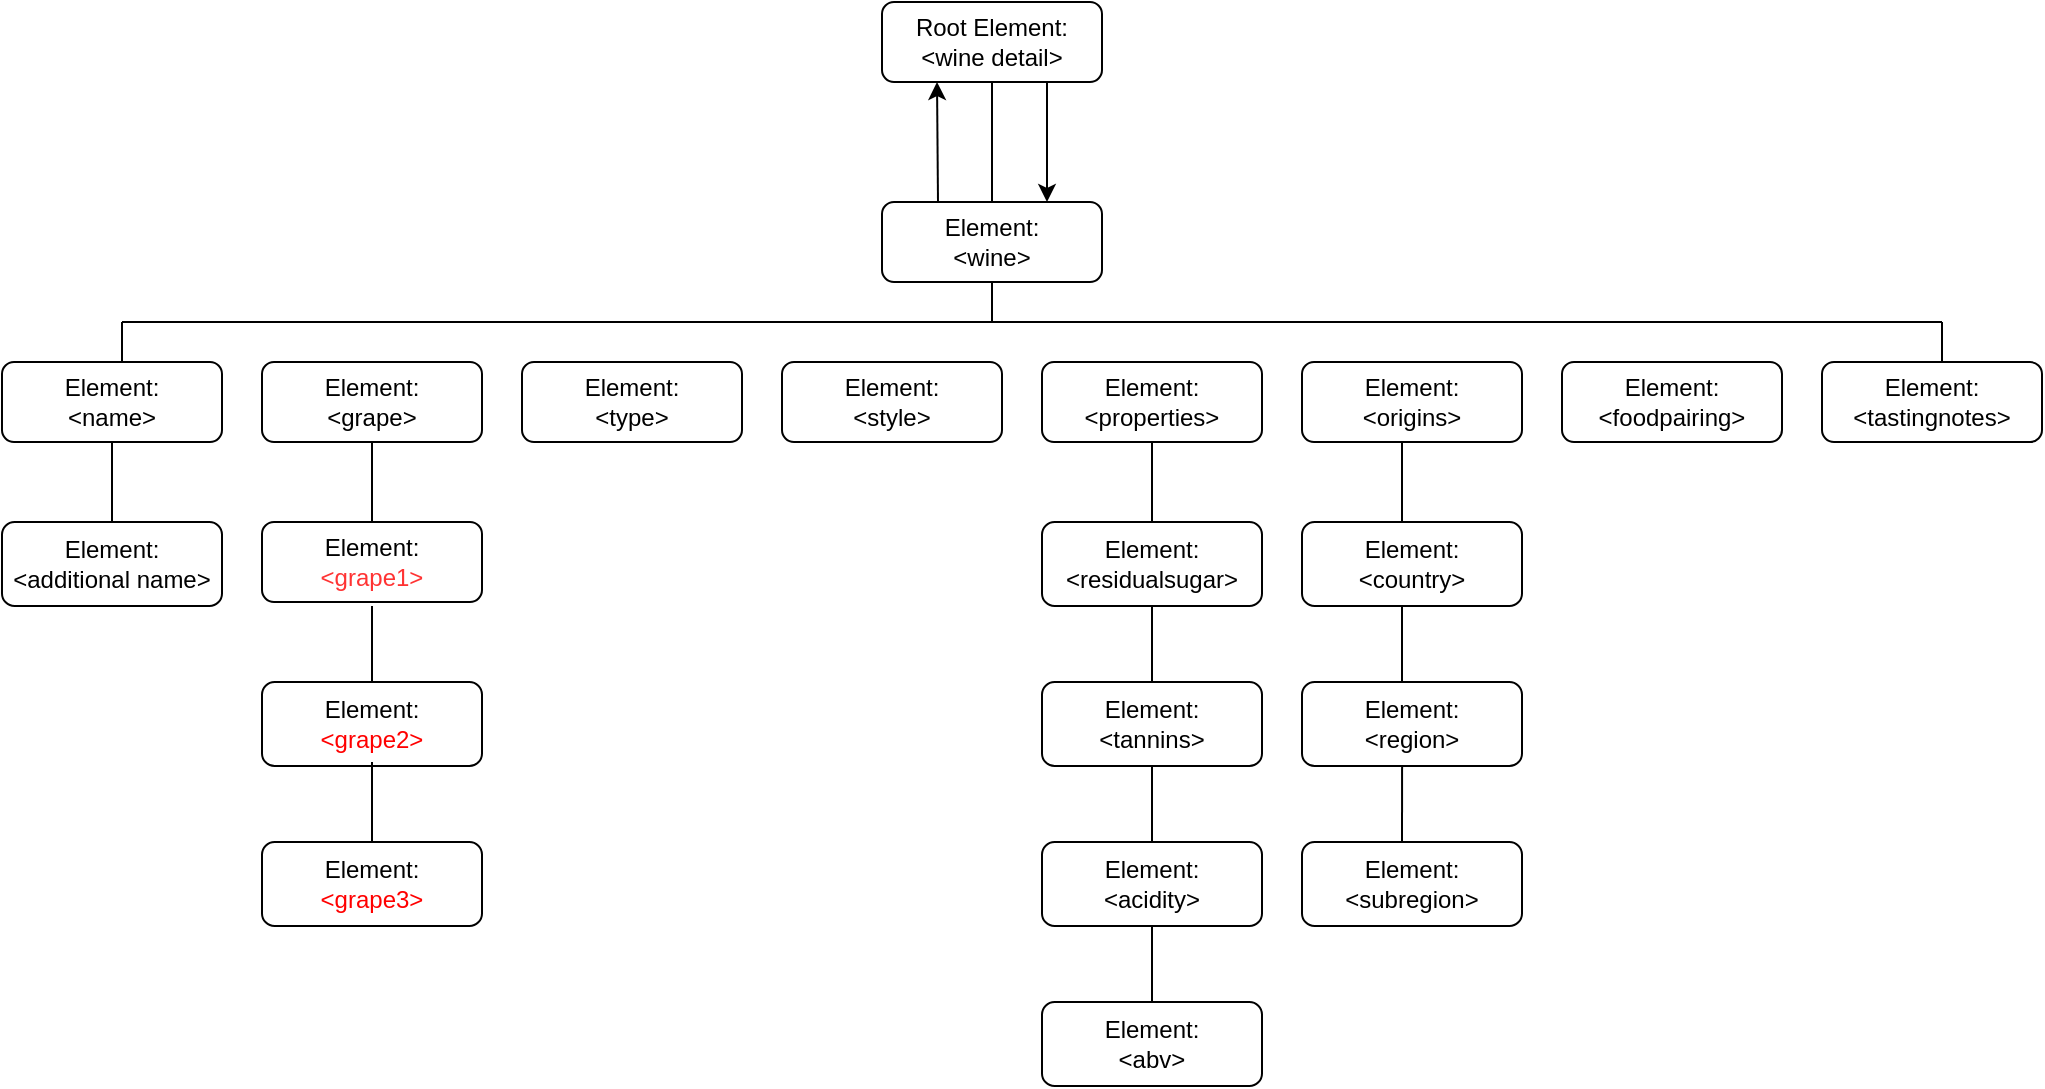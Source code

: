 <mxfile version="12.1.8" type="device" pages="1"><diagram id="U6NX0Jlja_QSFyOm9Tlz" name="Page-1"><mxGraphModel dx="1145" dy="1065" grid="1" gridSize="10" guides="1" tooltips="1" connect="1" arrows="1" fold="1" page="1" pageScale="1" pageWidth="1100" pageHeight="850" math="0" shadow="0"><root><mxCell id="0"/><mxCell id="1" parent="0"/><mxCell id="9pUoP06zYoCTvwDwA9S6-1" value="&lt;div&gt;Root Element:&lt;/div&gt;&lt;div&gt;&amp;lt;wine detail&amp;gt;&lt;br&gt;&lt;/div&gt;" style="rounded=1;whiteSpace=wrap;html=1;" vertex="1" parent="1"><mxGeometry x="480" y="120" width="110" height="40" as="geometry"/></mxCell><mxCell id="9pUoP06zYoCTvwDwA9S6-5" value="&lt;div&gt;Element:&lt;/div&gt;&lt;div&gt;&amp;lt;wine&amp;gt;&lt;br&gt;&lt;/div&gt;" style="rounded=1;whiteSpace=wrap;html=1;" vertex="1" parent="1"><mxGeometry x="480" y="220" width="110" height="40" as="geometry"/></mxCell><mxCell id="9pUoP06zYoCTvwDwA9S6-8" value="&lt;div&gt;Element:&lt;/div&gt;&lt;div&gt;&amp;lt;tastingnotes&amp;gt;&lt;br&gt;&lt;/div&gt;" style="rounded=1;whiteSpace=wrap;html=1;" vertex="1" parent="1"><mxGeometry x="950" y="300" width="110" height="40" as="geometry"/></mxCell><mxCell id="9pUoP06zYoCTvwDwA9S6-9" value="&lt;div&gt;Element:&lt;/div&gt;&lt;div&gt;&amp;lt;origins&amp;gt;&lt;br&gt;&lt;/div&gt;" style="rounded=1;whiteSpace=wrap;html=1;" vertex="1" parent="1"><mxGeometry x="690" y="300" width="110" height="40" as="geometry"/></mxCell><mxCell id="9pUoP06zYoCTvwDwA9S6-10" value="&lt;div&gt;Element:&lt;/div&gt;&lt;div&gt;&amp;lt;foodpairing&amp;gt;&lt;br&gt;&lt;/div&gt;" style="rounded=1;whiteSpace=wrap;html=1;" vertex="1" parent="1"><mxGeometry x="820" y="300" width="110" height="40" as="geometry"/></mxCell><mxCell id="9pUoP06zYoCTvwDwA9S6-11" value="&lt;div&gt;Element:&lt;/div&gt;&lt;div&gt;&amp;lt;type&amp;gt;&lt;br&gt;&lt;/div&gt;" style="rounded=1;whiteSpace=wrap;html=1;" vertex="1" parent="1"><mxGeometry x="300" y="300" width="110" height="40" as="geometry"/></mxCell><mxCell id="9pUoP06zYoCTvwDwA9S6-12" value="&lt;div&gt;Element:&lt;/div&gt;&lt;div&gt;&amp;lt;grape&amp;gt;&lt;br&gt;&lt;/div&gt;" style="rounded=1;whiteSpace=wrap;html=1;" vertex="1" parent="1"><mxGeometry x="170" y="300" width="110" height="40" as="geometry"/></mxCell><mxCell id="9pUoP06zYoCTvwDwA9S6-13" value="&lt;div&gt;Element:&lt;/div&gt;&lt;div&gt;&amp;lt;name&amp;gt;&lt;br&gt;&lt;/div&gt;" style="rounded=1;whiteSpace=wrap;html=1;" vertex="1" parent="1"><mxGeometry x="40" y="300" width="110" height="40" as="geometry"/></mxCell><mxCell id="9pUoP06zYoCTvwDwA9S6-14" value="&lt;div&gt;Element:&lt;/div&gt;&lt;div&gt;&amp;lt;additional name&amp;gt;&lt;br&gt;&lt;/div&gt;" style="rounded=1;whiteSpace=wrap;html=1;" vertex="1" parent="1"><mxGeometry x="40" y="380" width="110" height="42" as="geometry"/></mxCell><mxCell id="9pUoP06zYoCTvwDwA9S6-16" value="&lt;div&gt;Element:&lt;/div&gt;&lt;div&gt;&lt;font color=&quot;#FF3333&quot;&gt;&amp;lt;grape1&amp;gt;&lt;/font&gt;&lt;br&gt;&lt;/div&gt;" style="rounded=1;whiteSpace=wrap;html=1;" vertex="1" parent="1"><mxGeometry x="170" y="380" width="110" height="40" as="geometry"/></mxCell><mxCell id="9pUoP06zYoCTvwDwA9S6-17" value="&lt;div&gt;Element:&lt;/div&gt;&lt;div&gt;&lt;font color=&quot;#FF0000&quot;&gt;&amp;lt;grape2&amp;gt;&lt;/font&gt;&lt;br&gt;&lt;/div&gt;" style="rounded=1;whiteSpace=wrap;html=1;" vertex="1" parent="1"><mxGeometry x="170" y="460" width="110" height="42" as="geometry"/></mxCell><mxCell id="9pUoP06zYoCTvwDwA9S6-18" value="&lt;div&gt;Element:&lt;/div&gt;&lt;div&gt;&lt;font color=&quot;#FF0000&quot;&gt;&amp;lt;grape3&amp;gt;&lt;/font&gt;&lt;br&gt;&lt;/div&gt;" style="rounded=1;whiteSpace=wrap;html=1;" vertex="1" parent="1"><mxGeometry x="170" y="540" width="110" height="42" as="geometry"/></mxCell><mxCell id="9pUoP06zYoCTvwDwA9S6-19" value="&lt;div&gt;Element:&lt;/div&gt;&lt;div&gt;&amp;lt;style&amp;gt;&lt;br&gt;&lt;/div&gt;" style="rounded=1;whiteSpace=wrap;html=1;" vertex="1" parent="1"><mxGeometry x="430" y="300" width="110" height="40" as="geometry"/></mxCell><mxCell id="9pUoP06zYoCTvwDwA9S6-24" value="&lt;div&gt;Element:&lt;/div&gt;&lt;div&gt;&amp;lt;residualsugar&amp;gt;&lt;br&gt;&lt;/div&gt;" style="rounded=1;whiteSpace=wrap;html=1;" vertex="1" parent="1"><mxGeometry x="560" y="380" width="110" height="42" as="geometry"/></mxCell><mxCell id="9pUoP06zYoCTvwDwA9S6-25" value="&lt;div&gt;Element:&lt;/div&gt;&lt;div&gt;&amp;lt;tannins&amp;gt;&lt;br&gt;&lt;/div&gt;" style="rounded=1;whiteSpace=wrap;html=1;" vertex="1" parent="1"><mxGeometry x="560" y="460" width="110" height="42" as="geometry"/></mxCell><mxCell id="9pUoP06zYoCTvwDwA9S6-26" value="&lt;div&gt;Element:&lt;/div&gt;&lt;div&gt;&amp;lt;acidity&amp;gt;&lt;br&gt;&lt;/div&gt;" style="rounded=1;whiteSpace=wrap;html=1;" vertex="1" parent="1"><mxGeometry x="560" y="540" width="110" height="42" as="geometry"/></mxCell><mxCell id="9pUoP06zYoCTvwDwA9S6-27" value="&lt;div&gt;Element:&lt;/div&gt;&lt;div&gt;&amp;lt;abv&amp;gt;&lt;br&gt;&lt;/div&gt;" style="rounded=1;whiteSpace=wrap;html=1;" vertex="1" parent="1"><mxGeometry x="560" y="620" width="110" height="42" as="geometry"/></mxCell><mxCell id="9pUoP06zYoCTvwDwA9S6-28" value="&lt;div&gt;Element:&lt;/div&gt;&lt;div&gt;&amp;lt;properties&amp;gt;&lt;br&gt;&lt;/div&gt;" style="rounded=1;whiteSpace=wrap;html=1;" vertex="1" parent="1"><mxGeometry x="560" y="300" width="110" height="40" as="geometry"/></mxCell><mxCell id="9pUoP06zYoCTvwDwA9S6-30" value="&lt;div&gt;Element:&lt;/div&gt;&lt;div&gt;&amp;lt;country&amp;gt;&lt;br&gt;&lt;/div&gt;" style="rounded=1;whiteSpace=wrap;html=1;" vertex="1" parent="1"><mxGeometry x="690" y="380" width="110" height="42" as="geometry"/></mxCell><mxCell id="9pUoP06zYoCTvwDwA9S6-31" value="&lt;div&gt;Element:&lt;/div&gt;&lt;div&gt;&amp;lt;region&amp;gt;&lt;br&gt;&lt;/div&gt;" style="rounded=1;whiteSpace=wrap;html=1;" vertex="1" parent="1"><mxGeometry x="690" y="460" width="110" height="42" as="geometry"/></mxCell><mxCell id="9pUoP06zYoCTvwDwA9S6-32" value="&lt;div&gt;Element:&lt;/div&gt;&lt;div&gt;&amp;lt;subregion&amp;gt;&lt;br&gt;&lt;/div&gt;" style="rounded=1;whiteSpace=wrap;html=1;" vertex="1" parent="1"><mxGeometry x="690" y="540" width="110" height="42" as="geometry"/></mxCell><mxCell id="9pUoP06zYoCTvwDwA9S6-33" value="" style="endArrow=classic;html=1;entryX=0.25;entryY=1;entryDx=0;entryDy=0;" edge="1" parent="1" target="9pUoP06zYoCTvwDwA9S6-1"><mxGeometry width="50" height="50" relative="1" as="geometry"><mxPoint x="508" y="220" as="sourcePoint"/><mxPoint x="540" y="180" as="targetPoint"/></mxGeometry></mxCell><mxCell id="9pUoP06zYoCTvwDwA9S6-34" value="" style="endArrow=classic;html=1;exitX=0.75;exitY=1;exitDx=0;exitDy=0;entryX=0.75;entryY=0;entryDx=0;entryDy=0;" edge="1" parent="1" source="9pUoP06zYoCTvwDwA9S6-1" target="9pUoP06zYoCTvwDwA9S6-5"><mxGeometry width="50" height="50" relative="1" as="geometry"><mxPoint x="590" y="170" as="sourcePoint"/><mxPoint x="540" y="220" as="targetPoint"/></mxGeometry></mxCell><mxCell id="9pUoP06zYoCTvwDwA9S6-35" value="" style="endArrow=none;html=1;" edge="1" parent="1" source="9pUoP06zYoCTvwDwA9S6-5"><mxGeometry width="50" height="50" relative="1" as="geometry"><mxPoint x="535" y="199.289" as="sourcePoint"/><mxPoint x="535" y="160" as="targetPoint"/></mxGeometry></mxCell><mxCell id="9pUoP06zYoCTvwDwA9S6-36" value="" style="endArrow=none;html=1;entryX=0.5;entryY=1;entryDx=0;entryDy=0;" edge="1" parent="1" target="9pUoP06zYoCTvwDwA9S6-5"><mxGeometry width="50" height="50" relative="1" as="geometry"><mxPoint x="535" y="280" as="sourcePoint"/><mxPoint x="570" y="260" as="targetPoint"/></mxGeometry></mxCell><mxCell id="9pUoP06zYoCTvwDwA9S6-37" value="" style="endArrow=none;html=1;" edge="1" parent="1"><mxGeometry width="50" height="50" relative="1" as="geometry"><mxPoint x="100" y="280" as="sourcePoint"/><mxPoint x="1010" y="280" as="targetPoint"/></mxGeometry></mxCell><mxCell id="9pUoP06zYoCTvwDwA9S6-38" value="" style="endArrow=none;html=1;" edge="1" parent="1"><mxGeometry width="50" height="50" relative="1" as="geometry"><mxPoint x="100" y="300" as="sourcePoint"/><mxPoint x="100" y="280" as="targetPoint"/></mxGeometry></mxCell><mxCell id="9pUoP06zYoCTvwDwA9S6-39" value="" style="endArrow=none;html=1;" edge="1" parent="1"><mxGeometry width="50" height="50" relative="1" as="geometry"><mxPoint x="1010" y="300" as="sourcePoint"/><mxPoint x="1010" y="280" as="targetPoint"/></mxGeometry></mxCell><mxCell id="9pUoP06zYoCTvwDwA9S6-40" value="" style="endArrow=none;html=1;" edge="1" parent="1" source="9pUoP06zYoCTvwDwA9S6-14"><mxGeometry width="50" height="50" relative="1" as="geometry"><mxPoint x="95" y="359.289" as="sourcePoint"/><mxPoint x="95" y="340" as="targetPoint"/></mxGeometry></mxCell><mxCell id="9pUoP06zYoCTvwDwA9S6-41" value="" style="endArrow=none;html=1;" edge="1" parent="1"><mxGeometry width="50" height="50" relative="1" as="geometry"><mxPoint x="225" y="380" as="sourcePoint"/><mxPoint x="225" y="340" as="targetPoint"/></mxGeometry></mxCell><mxCell id="9pUoP06zYoCTvwDwA9S6-42" value="" style="endArrow=none;html=1;entryX=0.5;entryY=1;entryDx=0;entryDy=0;" edge="1" parent="1" target="9pUoP06zYoCTvwDwA9S6-28"><mxGeometry width="50" height="50" relative="1" as="geometry"><mxPoint x="615" y="380" as="sourcePoint"/><mxPoint x="650" y="340" as="targetPoint"/></mxGeometry></mxCell><mxCell id="9pUoP06zYoCTvwDwA9S6-43" value="" style="endArrow=none;html=1;" edge="1" parent="1"><mxGeometry width="50" height="50" relative="1" as="geometry"><mxPoint x="740" y="380" as="sourcePoint"/><mxPoint x="740" y="340" as="targetPoint"/></mxGeometry></mxCell><mxCell id="9pUoP06zYoCTvwDwA9S6-46" value="" style="endArrow=none;html=1;" edge="1" parent="1"><mxGeometry width="50" height="50" relative="1" as="geometry"><mxPoint x="740" y="460" as="sourcePoint"/><mxPoint x="740" y="422" as="targetPoint"/></mxGeometry></mxCell><mxCell id="9pUoP06zYoCTvwDwA9S6-47" value="" style="endArrow=none;html=1;exitX=0.5;exitY=0;exitDx=0;exitDy=0;" edge="1" parent="1" source="9pUoP06zYoCTvwDwA9S6-25"><mxGeometry width="50" height="50" relative="1" as="geometry"><mxPoint x="600" y="480" as="sourcePoint"/><mxPoint x="615" y="422" as="targetPoint"/></mxGeometry></mxCell><mxCell id="9pUoP06zYoCTvwDwA9S6-48" value="" style="endArrow=none;html=1;entryX=0.5;entryY=1;entryDx=0;entryDy=0;" edge="1" parent="1" target="9pUoP06zYoCTvwDwA9S6-25"><mxGeometry width="50" height="50" relative="1" as="geometry"><mxPoint x="615" y="540" as="sourcePoint"/><mxPoint x="640" y="500" as="targetPoint"/></mxGeometry></mxCell><mxCell id="9pUoP06zYoCTvwDwA9S6-49" value="" style="endArrow=none;html=1;" edge="1" parent="1"><mxGeometry width="50" height="50" relative="1" as="geometry"><mxPoint x="615" y="620" as="sourcePoint"/><mxPoint x="615" y="582" as="targetPoint"/></mxGeometry></mxCell><mxCell id="9pUoP06zYoCTvwDwA9S6-50" value="" style="endArrow=none;html=1;entryX=0.455;entryY=1;entryDx=0;entryDy=0;entryPerimeter=0;" edge="1" parent="1" target="9pUoP06zYoCTvwDwA9S6-31"><mxGeometry width="50" height="50" relative="1" as="geometry"><mxPoint x="740" y="540" as="sourcePoint"/><mxPoint x="780" y="500" as="targetPoint"/></mxGeometry></mxCell><mxCell id="9pUoP06zYoCTvwDwA9S6-52" value="" style="endArrow=none;html=1;exitX=0.5;exitY=0;exitDx=0;exitDy=0;" edge="1" parent="1" source="9pUoP06zYoCTvwDwA9S6-17"><mxGeometry width="50" height="50" relative="1" as="geometry"><mxPoint x="200" y="470" as="sourcePoint"/><mxPoint x="225" y="422" as="targetPoint"/></mxGeometry></mxCell><mxCell id="9pUoP06zYoCTvwDwA9S6-57" value="" style="endArrow=none;html=1;" edge="1" parent="1"><mxGeometry width="50" height="50" relative="1" as="geometry"><mxPoint x="225" y="540" as="sourcePoint"/><mxPoint x="225" y="500" as="targetPoint"/></mxGeometry></mxCell></root></mxGraphModel></diagram></mxfile>